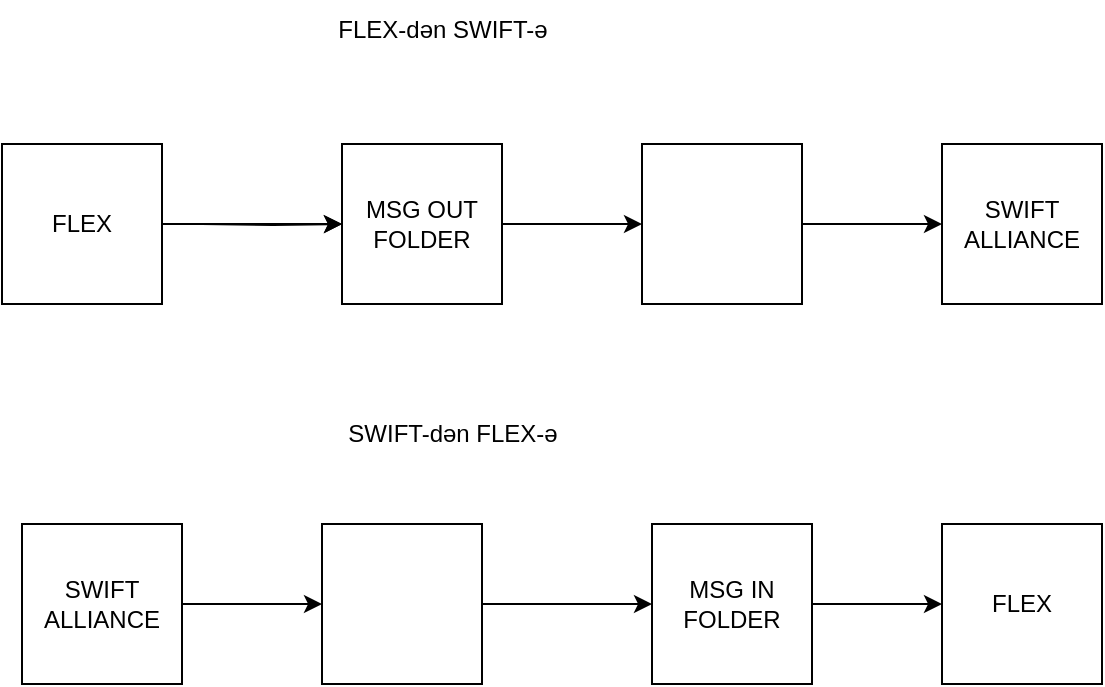 <mxfile version="26.2.5">
  <diagram name="Page-1" id="R6UFB7JXEotawD4NufgC">
    <mxGraphModel dx="1428" dy="751" grid="1" gridSize="10" guides="1" tooltips="1" connect="1" arrows="1" fold="1" page="1" pageScale="1" pageWidth="850" pageHeight="1100" math="0" shadow="0">
      <root>
        <mxCell id="0" />
        <mxCell id="1" parent="0" />
        <mxCell id="D5Wg23uQqQzdUcjiSAsW-3" style="edgeStyle=orthogonalEdgeStyle;rounded=0;orthogonalLoop=1;jettySize=auto;html=1;" edge="1" parent="1" target="D5Wg23uQqQzdUcjiSAsW-2">
          <mxGeometry relative="1" as="geometry">
            <mxPoint x="160" y="210" as="sourcePoint" />
          </mxGeometry>
        </mxCell>
        <mxCell id="D5Wg23uQqQzdUcjiSAsW-7" style="edgeStyle=orthogonalEdgeStyle;rounded=0;orthogonalLoop=1;jettySize=auto;html=1;entryX=0;entryY=0.5;entryDx=0;entryDy=0;" edge="1" parent="1" source="D5Wg23uQqQzdUcjiSAsW-2" target="D5Wg23uQqQzdUcjiSAsW-6">
          <mxGeometry relative="1" as="geometry" />
        </mxCell>
        <mxCell id="D5Wg23uQqQzdUcjiSAsW-2" value="MSG OUT FOLDER" style="whiteSpace=wrap;html=1;aspect=fixed;" vertex="1" parent="1">
          <mxGeometry x="230" y="170" width="80" height="80" as="geometry" />
        </mxCell>
        <mxCell id="D5Wg23uQqQzdUcjiSAsW-4" value="SWIFT ALLIANCE" style="whiteSpace=wrap;html=1;aspect=fixed;" vertex="1" parent="1">
          <mxGeometry x="530" y="170" width="80" height="80" as="geometry" />
        </mxCell>
        <mxCell id="D5Wg23uQqQzdUcjiSAsW-8" style="edgeStyle=orthogonalEdgeStyle;rounded=0;orthogonalLoop=1;jettySize=auto;html=1;" edge="1" parent="1" source="D5Wg23uQqQzdUcjiSAsW-6" target="D5Wg23uQqQzdUcjiSAsW-4">
          <mxGeometry relative="1" as="geometry" />
        </mxCell>
        <mxCell id="D5Wg23uQqQzdUcjiSAsW-6" value="" style="whiteSpace=wrap;html=1;aspect=fixed;" vertex="1" parent="1">
          <mxGeometry x="380" y="170" width="80" height="80" as="geometry" />
        </mxCell>
        <mxCell id="D5Wg23uQqQzdUcjiSAsW-13" style="edgeStyle=orthogonalEdgeStyle;rounded=0;orthogonalLoop=1;jettySize=auto;html=1;" edge="1" parent="1" source="D5Wg23uQqQzdUcjiSAsW-9" target="D5Wg23uQqQzdUcjiSAsW-10">
          <mxGeometry relative="1" as="geometry" />
        </mxCell>
        <mxCell id="D5Wg23uQqQzdUcjiSAsW-9" value="SWIFT ALLIANCE" style="whiteSpace=wrap;html=1;aspect=fixed;" vertex="1" parent="1">
          <mxGeometry x="70" y="360" width="80" height="80" as="geometry" />
        </mxCell>
        <mxCell id="D5Wg23uQqQzdUcjiSAsW-14" style="edgeStyle=orthogonalEdgeStyle;rounded=0;orthogonalLoop=1;jettySize=auto;html=1;" edge="1" parent="1" source="D5Wg23uQqQzdUcjiSAsW-10" target="D5Wg23uQqQzdUcjiSAsW-11">
          <mxGeometry relative="1" as="geometry" />
        </mxCell>
        <mxCell id="D5Wg23uQqQzdUcjiSAsW-10" value="" style="whiteSpace=wrap;html=1;aspect=fixed;" vertex="1" parent="1">
          <mxGeometry x="220" y="360" width="80" height="80" as="geometry" />
        </mxCell>
        <mxCell id="D5Wg23uQqQzdUcjiSAsW-18" style="edgeStyle=orthogonalEdgeStyle;rounded=0;orthogonalLoop=1;jettySize=auto;html=1;" edge="1" parent="1" source="D5Wg23uQqQzdUcjiSAsW-11" target="D5Wg23uQqQzdUcjiSAsW-12">
          <mxGeometry relative="1" as="geometry" />
        </mxCell>
        <mxCell id="D5Wg23uQqQzdUcjiSAsW-11" value="MSG IN FOLDER" style="whiteSpace=wrap;html=1;aspect=fixed;" vertex="1" parent="1">
          <mxGeometry x="385" y="360" width="80" height="80" as="geometry" />
        </mxCell>
        <mxCell id="D5Wg23uQqQzdUcjiSAsW-12" value="FLEX" style="whiteSpace=wrap;html=1;aspect=fixed;" vertex="1" parent="1">
          <mxGeometry x="530" y="360" width="80" height="80" as="geometry" />
        </mxCell>
        <mxCell id="D5Wg23uQqQzdUcjiSAsW-19" value="" style="edgeStyle=orthogonalEdgeStyle;rounded=0;orthogonalLoop=1;jettySize=auto;html=1;" edge="1" parent="1" source="D5Wg23uQqQzdUcjiSAsW-15" target="D5Wg23uQqQzdUcjiSAsW-2">
          <mxGeometry relative="1" as="geometry" />
        </mxCell>
        <mxCell id="D5Wg23uQqQzdUcjiSAsW-15" value="FLEX" style="whiteSpace=wrap;html=1;aspect=fixed;" vertex="1" parent="1">
          <mxGeometry x="60" y="170" width="80" height="80" as="geometry" />
        </mxCell>
        <mxCell id="D5Wg23uQqQzdUcjiSAsW-16" value="FLEX-dən SWIFT-ə" style="text;html=1;align=center;verticalAlign=middle;resizable=0;points=[];autosize=1;strokeColor=none;fillColor=none;" vertex="1" parent="1">
          <mxGeometry x="215" y="98" width="130" height="30" as="geometry" />
        </mxCell>
        <mxCell id="D5Wg23uQqQzdUcjiSAsW-17" value="SWIFT-dən FLEX-ə" style="text;html=1;align=center;verticalAlign=middle;resizable=0;points=[];autosize=1;strokeColor=none;fillColor=none;" vertex="1" parent="1">
          <mxGeometry x="220" y="300" width="130" height="30" as="geometry" />
        </mxCell>
      </root>
    </mxGraphModel>
  </diagram>
</mxfile>
